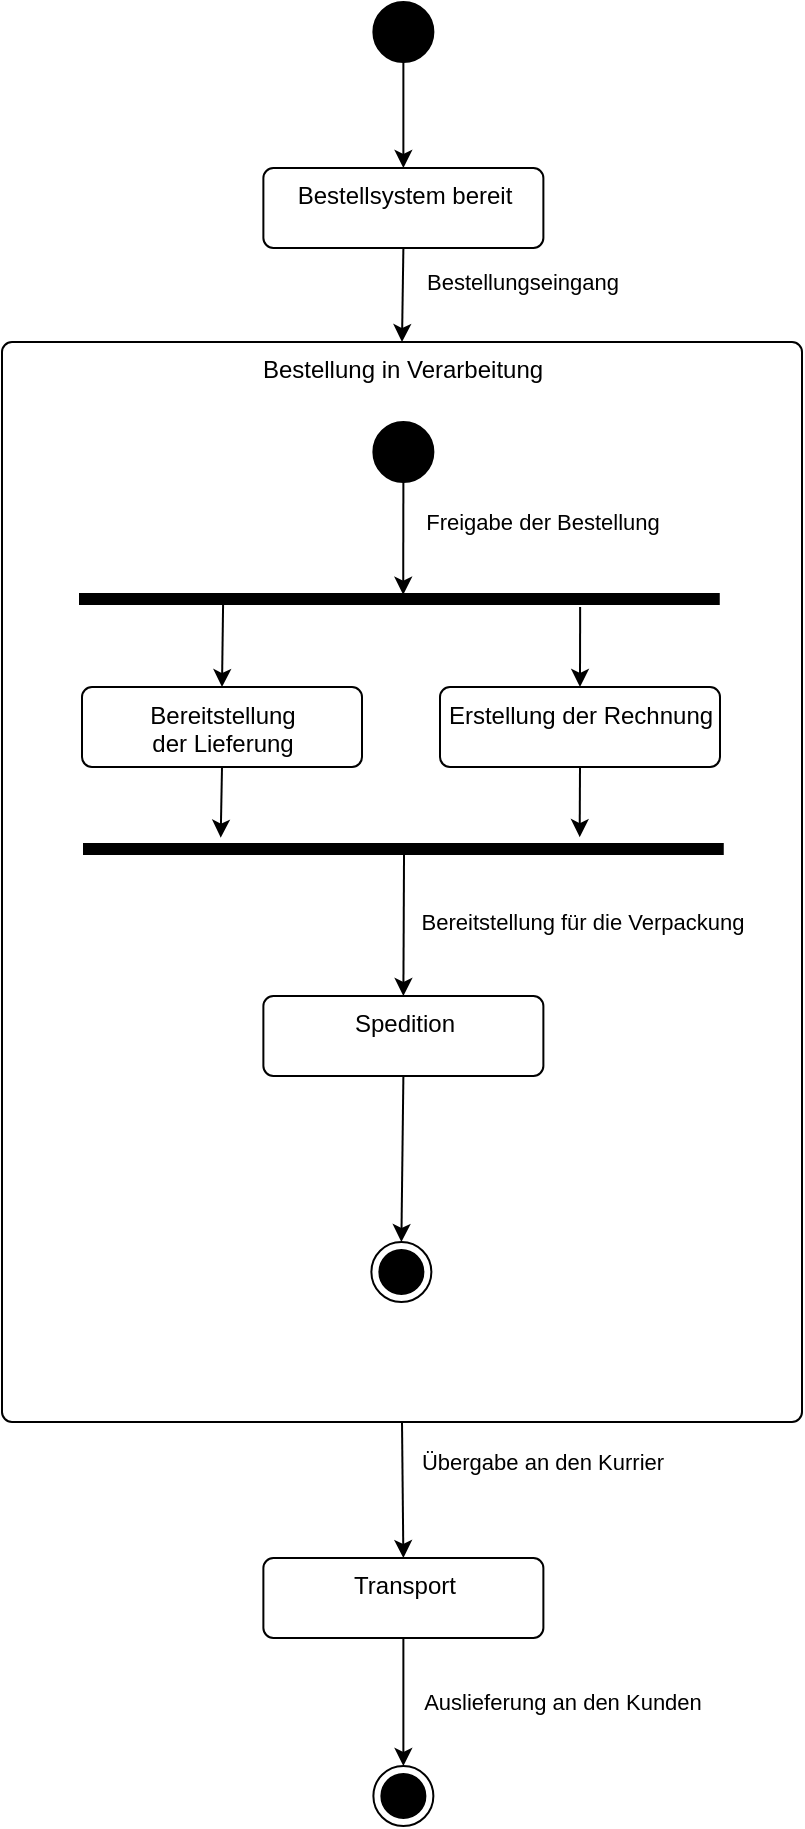 <mxfile>
    <diagram id="E0Nnmv_8OouhQp7Wp6q_" name="Page-1">
        <mxGraphModel dx="986" dy="547" grid="1" gridSize="10" guides="1" tooltips="1" connect="1" arrows="1" fold="1" page="1" pageScale="1" pageWidth="827" pageHeight="1169" math="0" shadow="0">
            <root>
                <mxCell id="0"/>
                <mxCell id="1" parent="0"/>
                <mxCell id="12" value="Bestellung in Verarbeitung" style="html=1;align=center;verticalAlign=top;rounded=1;absoluteArcSize=1;arcSize=10;dashed=0;" vertex="1" parent="1">
                    <mxGeometry x="200" y="200" width="400" height="540" as="geometry"/>
                </mxCell>
                <mxCell id="2" value="" style="ellipse;fillColor=strokeColor;" parent="1" vertex="1">
                    <mxGeometry x="385.69" y="30" width="30" height="30" as="geometry"/>
                </mxCell>
                <mxCell id="3" value="Bestellsystem bereit" style="html=1;align=center;verticalAlign=top;rounded=1;absoluteArcSize=1;arcSize=10;dashed=0;" parent="1" vertex="1">
                    <mxGeometry x="330.69" y="113" width="140" height="40" as="geometry"/>
                </mxCell>
                <mxCell id="8" value="Spedition" style="html=1;align=center;verticalAlign=top;rounded=1;absoluteArcSize=1;arcSize=10;dashed=0;" parent="1" vertex="1">
                    <mxGeometry x="330.69" y="527" width="140" height="40" as="geometry"/>
                </mxCell>
                <mxCell id="9" value="Transport" style="html=1;align=center;verticalAlign=top;rounded=1;absoluteArcSize=1;arcSize=10;dashed=0;" parent="1" vertex="1">
                    <mxGeometry x="330.69" y="808" width="140" height="40" as="geometry"/>
                </mxCell>
                <mxCell id="10" value="" style="ellipse;html=1;shape=endState;fillColor=strokeColor;" parent="1" vertex="1">
                    <mxGeometry x="385.69" y="912" width="30" height="30" as="geometry"/>
                </mxCell>
                <mxCell id="VaOXHuJacDNkqNsKDK7j-15" value="Bereitstellung für die Verpackung" style="endArrow=classic;html=1;rounded=0;entryX=0.5;entryY=0;entryDx=0;entryDy=0;exitX=1.067;exitY=0.499;exitDx=0;exitDy=0;exitPerimeter=0;" parent="1" source="7" target="8" edge="1">
                    <mxGeometry x="-0.059" y="89" width="50" height="50" relative="1" as="geometry">
                        <mxPoint x="540" y="460" as="sourcePoint"/>
                        <mxPoint x="410" y="340" as="targetPoint"/>
                        <mxPoint as="offset"/>
                    </mxGeometry>
                </mxCell>
                <mxCell id="VaOXHuJacDNkqNsKDK7j-19" value="" style="group" parent="1" vertex="1" connectable="0">
                    <mxGeometry x="239" y="326" width="321.38" height="130" as="geometry"/>
                </mxCell>
                <mxCell id="6" value="" style="html=1;points=[];perimeter=orthogonalPerimeter;fillColor=strokeColor;rotation=90;" parent="VaOXHuJacDNkqNsKDK7j-19" vertex="1">
                    <mxGeometry x="157.19" y="-157.19" width="5" height="319.38" as="geometry"/>
                </mxCell>
                <mxCell id="7" value="" style="html=1;points=[];perimeter=orthogonalPerimeter;fillColor=strokeColor;rotation=90;" parent="VaOXHuJacDNkqNsKDK7j-19" vertex="1">
                    <mxGeometry x="159.19" y="-32.19" width="5" height="319.38" as="geometry"/>
                </mxCell>
                <mxCell id="11" value="" style="group" parent="VaOXHuJacDNkqNsKDK7j-19" vertex="1" connectable="0">
                    <mxGeometry x="1" y="46.5" width="319" height="40" as="geometry"/>
                </mxCell>
                <mxCell id="4" value="Bereitstellung&lt;br&gt;der Lieferung" style="html=1;align=center;verticalAlign=top;rounded=1;absoluteArcSize=1;arcSize=10;dashed=0;" parent="11" vertex="1">
                    <mxGeometry width="140" height="40" as="geometry"/>
                </mxCell>
                <mxCell id="5" value="Erstellung der Rechnung" style="html=1;align=center;verticalAlign=top;rounded=1;absoluteArcSize=1;arcSize=10;dashed=0;" parent="11" vertex="1">
                    <mxGeometry x="179" width="140" height="40" as="geometry"/>
                </mxCell>
                <mxCell id="VaOXHuJacDNkqNsKDK7j-13" value="" style="endArrow=classic;html=1;rounded=0;exitX=1.1;exitY=0.776;exitDx=0;exitDy=0;exitPerimeter=0;entryX=0.5;entryY=0;entryDx=0;entryDy=0;" parent="VaOXHuJacDNkqNsKDK7j-19" source="6" target="4" edge="1">
                    <mxGeometry width="50" height="50" relative="1" as="geometry">
                        <mxPoint x="141" y="116.5" as="sourcePoint"/>
                        <mxPoint x="191" y="66.5" as="targetPoint"/>
                    </mxGeometry>
                </mxCell>
                <mxCell id="VaOXHuJacDNkqNsKDK7j-14" value="" style="endArrow=classic;html=1;rounded=0;entryX=0.5;entryY=0;entryDx=0;entryDy=0;exitX=1.3;exitY=0.217;exitDx=0;exitDy=0;exitPerimeter=0;" parent="VaOXHuJacDNkqNsKDK7j-19" source="6" target="5" edge="1">
                    <mxGeometry width="50" height="50" relative="1" as="geometry">
                        <mxPoint x="141" y="116.5" as="sourcePoint"/>
                        <mxPoint x="191" y="66.5" as="targetPoint"/>
                    </mxGeometry>
                </mxCell>
                <mxCell id="VaOXHuJacDNkqNsKDK7j-16" value="" style="endArrow=classic;html=1;rounded=0;exitX=0.5;exitY=1;exitDx=0;exitDy=0;entryX=-0.633;entryY=0.786;entryDx=0;entryDy=0;entryPerimeter=0;" parent="VaOXHuJacDNkqNsKDK7j-19" source="4" target="7" edge="1">
                    <mxGeometry width="50" height="50" relative="1" as="geometry">
                        <mxPoint x="141" y="116.5" as="sourcePoint"/>
                        <mxPoint x="191" y="66.5" as="targetPoint"/>
                    </mxGeometry>
                </mxCell>
                <mxCell id="VaOXHuJacDNkqNsKDK7j-17" value="" style="endArrow=classic;html=1;rounded=0;exitX=0.5;exitY=1;exitDx=0;exitDy=0;entryX=-0.687;entryY=0.224;entryDx=0;entryDy=0;entryPerimeter=0;" parent="VaOXHuJacDNkqNsKDK7j-19" source="5" target="7" edge="1">
                    <mxGeometry width="50" height="50" relative="1" as="geometry">
                        <mxPoint x="141" y="116.5" as="sourcePoint"/>
                        <mxPoint x="251" y="116.5" as="targetPoint"/>
                    </mxGeometry>
                </mxCell>
                <mxCell id="VaOXHuJacDNkqNsKDK7j-20" value="" style="endArrow=classic;html=1;rounded=0;exitX=0.5;exitY=1;exitDx=0;exitDy=0;entryX=0.5;entryY=0;entryDx=0;entryDy=0;" parent="1" source="2" target="3" edge="1">
                    <mxGeometry width="50" height="50" relative="1" as="geometry">
                        <mxPoint x="600" y="380" as="sourcePoint"/>
                        <mxPoint x="650" y="330" as="targetPoint"/>
                    </mxGeometry>
                </mxCell>
                <mxCell id="VaOXHuJacDNkqNsKDK7j-21" value="Bestellungseingang" style="endArrow=classic;html=1;rounded=0;exitX=0.5;exitY=1;exitDx=0;exitDy=0;entryX=0.5;entryY=0;entryDx=0;entryDy=0;" parent="1" source="3" target="12" edge="1">
                    <mxGeometry x="-0.314" y="60" width="50" height="50" relative="1" as="geometry">
                        <mxPoint x="600" y="380" as="sourcePoint"/>
                        <mxPoint x="600" y="170" as="targetPoint"/>
                        <mxPoint as="offset"/>
                    </mxGeometry>
                </mxCell>
                <mxCell id="VaOXHuJacDNkqNsKDK7j-23" value="Auslieferung an den Kunden" style="endArrow=classic;html=1;rounded=0;exitX=0.5;exitY=1;exitDx=0;exitDy=0;entryX=0.5;entryY=0;entryDx=0;entryDy=0;" parent="1" source="9" target="10" edge="1">
                    <mxGeometry y="79" width="50" height="50" relative="1" as="geometry">
                        <mxPoint x="600" y="760" as="sourcePoint"/>
                        <mxPoint x="550" y="810" as="targetPoint"/>
                        <mxPoint as="offset"/>
                    </mxGeometry>
                </mxCell>
                <mxCell id="13" value="" style="ellipse;fillColor=strokeColor;" vertex="1" parent="1">
                    <mxGeometry x="385.69" y="240" width="30" height="30" as="geometry"/>
                </mxCell>
                <mxCell id="16" value="Freigabe der Bestellung" style="endArrow=classic;html=1;exitX=0.5;exitY=1;exitDx=0;exitDy=0;entryX=0.067;entryY=0.494;entryDx=0;entryDy=0;entryPerimeter=0;" edge="1" parent="1" source="13" target="6">
                    <mxGeometry x="-0.294" y="69" width="50" height="50" relative="1" as="geometry">
                        <mxPoint x="480" y="310" as="sourcePoint"/>
                        <mxPoint x="530" y="260" as="targetPoint"/>
                        <mxPoint as="offset"/>
                    </mxGeometry>
                </mxCell>
                <mxCell id="17" value="" style="ellipse;html=1;shape=endState;fillColor=strokeColor;" vertex="1" parent="1">
                    <mxGeometry x="384.69" y="650" width="30" height="30" as="geometry"/>
                </mxCell>
                <mxCell id="18" value="" style="endArrow=classic;html=1;exitX=0.5;exitY=1;exitDx=0;exitDy=0;entryX=0.5;entryY=0;entryDx=0;entryDy=0;" edge="1" parent="1" source="8" target="17">
                    <mxGeometry width="50" height="50" relative="1" as="geometry">
                        <mxPoint x="480" y="840" as="sourcePoint"/>
                        <mxPoint x="530" y="790" as="targetPoint"/>
                    </mxGeometry>
                </mxCell>
                <mxCell id="19" value="Übergabe an den Kurrier" style="endArrow=classic;html=1;exitX=0.5;exitY=1;exitDx=0;exitDy=0;entryX=0.5;entryY=0;entryDx=0;entryDy=0;" edge="1" parent="1" source="12" target="9">
                    <mxGeometry x="-0.391" y="70" width="50" height="50" relative="1" as="geometry">
                        <mxPoint x="480" y="710" as="sourcePoint"/>
                        <mxPoint x="530" y="660" as="targetPoint"/>
                        <mxPoint as="offset"/>
                    </mxGeometry>
                </mxCell>
            </root>
        </mxGraphModel>
    </diagram>
</mxfile>